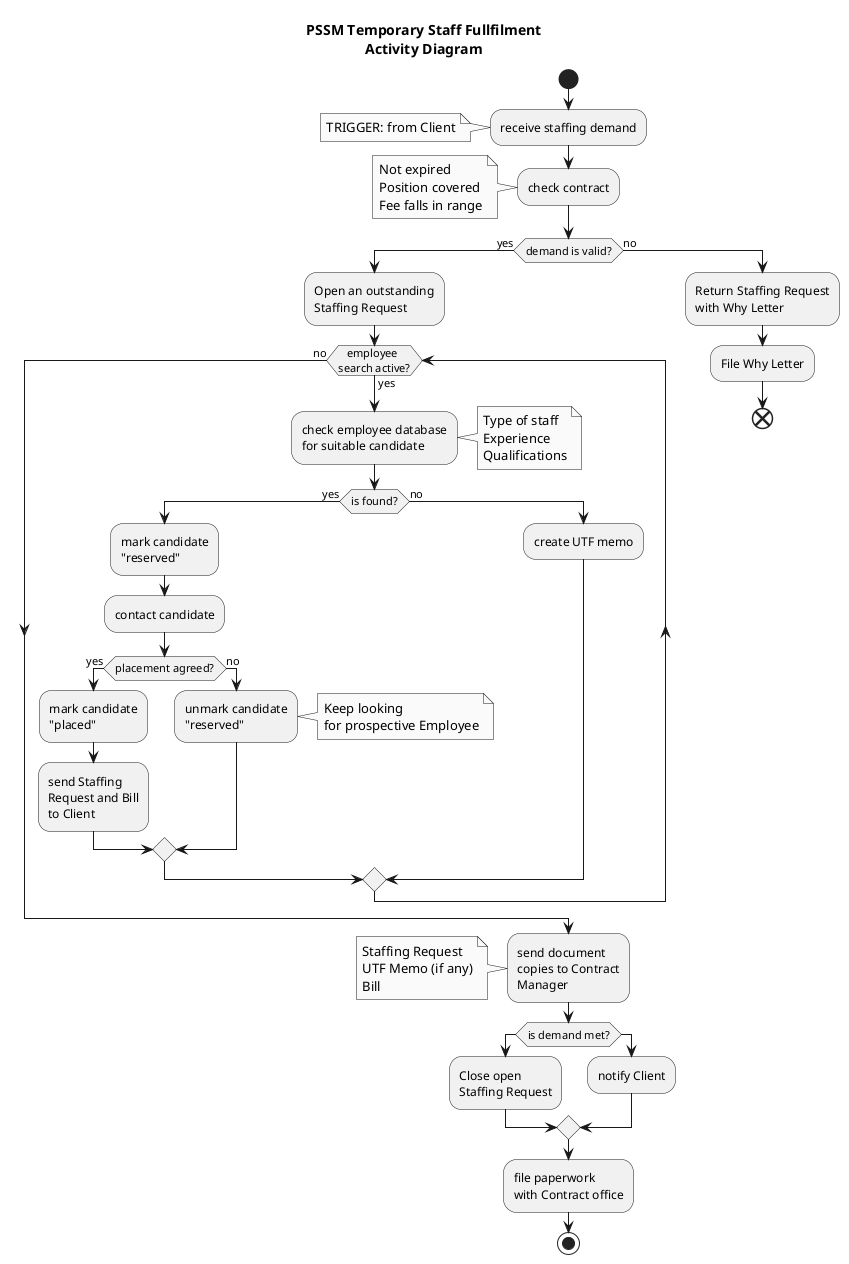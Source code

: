 @startuml
skinparam monochrome true
title PSSM Temporary Staff Fullfilment\nActivity Diagram

start
  :receive staffing demand;
note left
  TRIGGER: from Client
end note
:check contract;
note left
  Not expired
  Position covered
  Fee falls in range
end note
if (demand is valid?) then (yes)
  :Open an outstanding
  Staffing Request;
  while (   employee\nsearch active?) is (yes)
    :check employee database
    for suitable candidate;
    note right
      Type of staff
      Experience
      Qualifications
    end note
    if (is found?) then (yes)
      :mark candidate
      "reserved";
      :contact candidate;
      if (placement agreed?) then (yes)
        :mark candidate
        "placed";
        :send Staffing
        Request and Bill
        to Client;
      else (no)
          :unmark candidate
          "reserved";
          note right
            Keep looking
            for prospective Employee
          end note
      endif
    else (no)
      :create UTF memo;
    endif
  endwhile (no)
else (no)
  :Return Staffing Request\nwith Why Letter;
  :File Why Letter;
  end
endif
:send document
copies to Contract
Manager;
note left
  Staffing Request
  UTF Memo (if any)
  Bill
end note
if (is demand met?)
  :Close open
  Staffing Request;
else
  :notify Client;
endif
:file paperwork
with Contract office;
stop

@enduml
